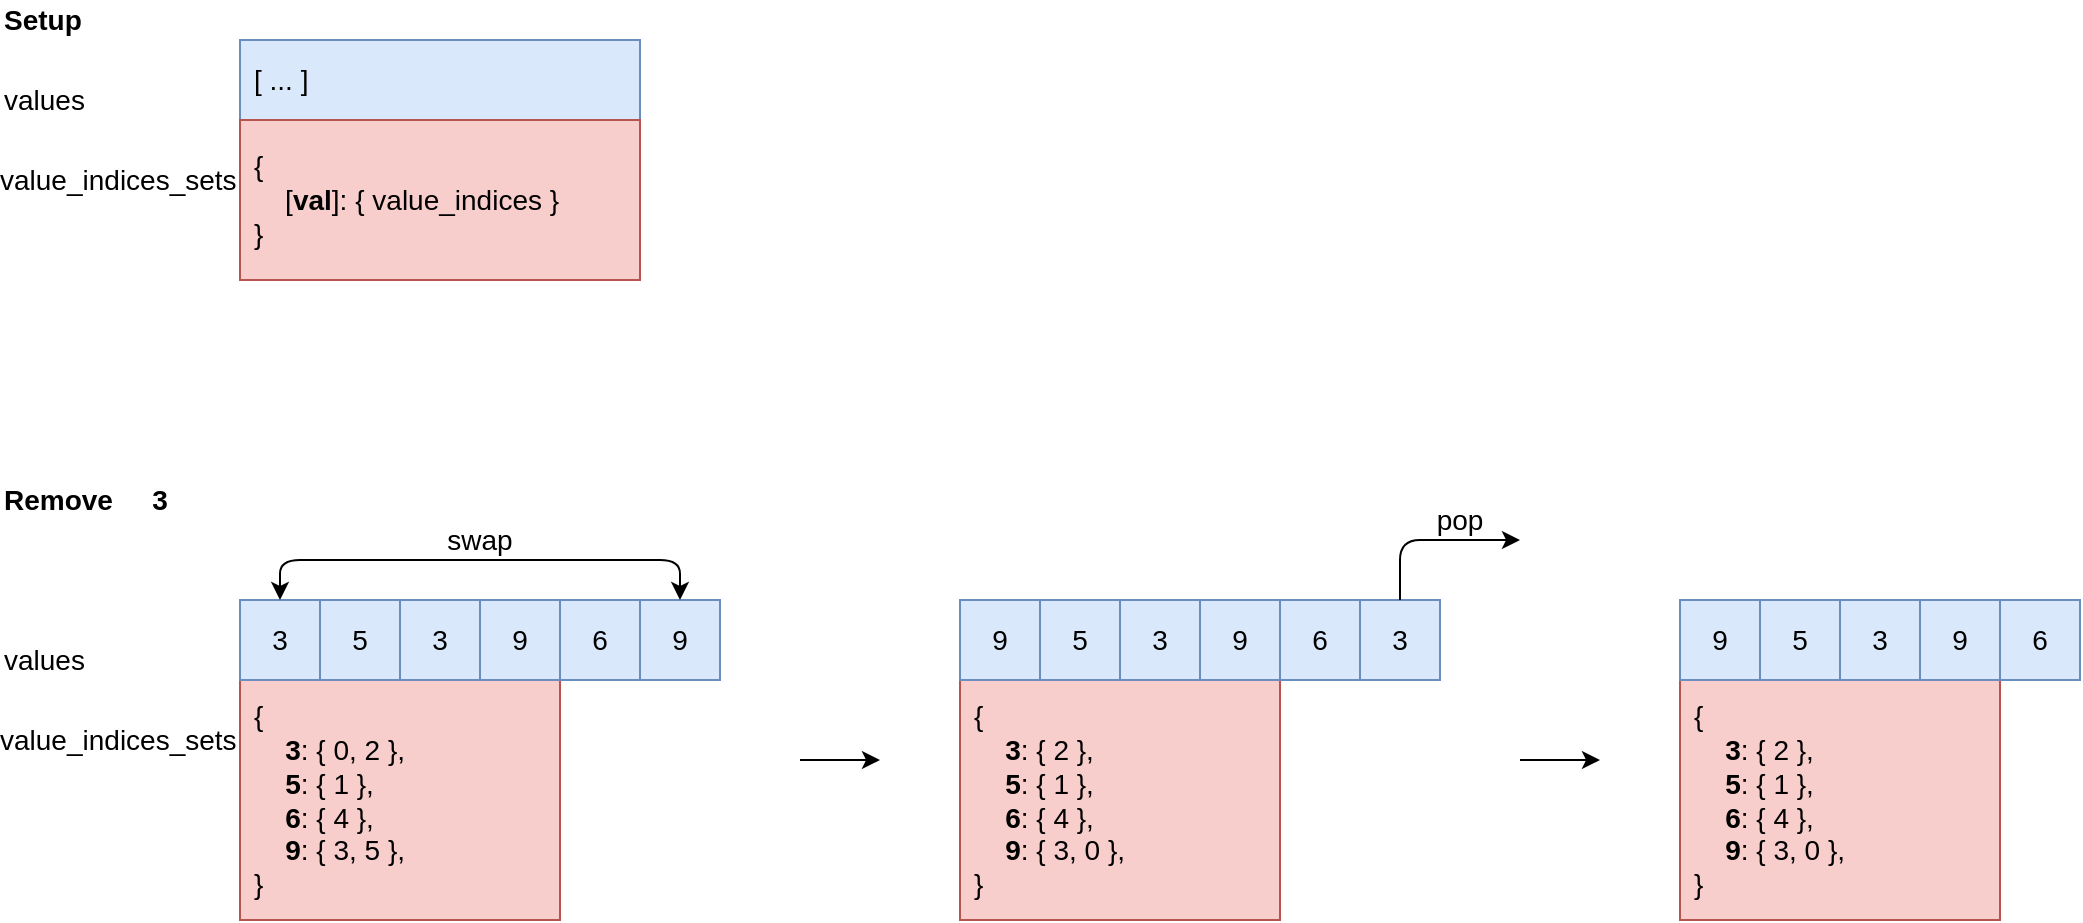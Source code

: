 <mxfile version="14.8.4" type="device"><diagram id="vmfhbMX3qvzqyRG_27FE" name="Page-1"><mxGraphModel dx="1422" dy="832" grid="1" gridSize="10" guides="1" tooltips="1" connect="1" arrows="1" fold="1" page="1" pageScale="1" pageWidth="850" pageHeight="1100" math="0" shadow="0"><root><mxCell id="0"/><mxCell id="1" parent="0"/><mxCell id="Ot4xrMhqQKRW0m5C5JeK-1" value="values" style="text;html=1;strokeColor=none;fillColor=none;align=left;verticalAlign=middle;whiteSpace=wrap;rounded=0;fontSize=14;" vertex="1" parent="1"><mxGeometry x="40" y="100" width="80" height="20" as="geometry"/></mxCell><mxCell id="Ot4xrMhqQKRW0m5C5JeK-2" value="value_indices_sets" style="text;html=1;strokeColor=none;fillColor=none;align=left;verticalAlign=middle;whiteSpace=wrap;rounded=0;fontSize=14;spacing=0;" vertex="1" parent="1"><mxGeometry x="40" y="140" width="120" height="20" as="geometry"/></mxCell><mxCell id="Ot4xrMhqQKRW0m5C5JeK-3" value="[ ... ]" style="text;html=1;strokeColor=#6c8ebf;fillColor=#dae8fc;align=left;verticalAlign=middle;whiteSpace=wrap;rounded=0;fontSize=14;spacingLeft=5;spacingRight=5;" vertex="1" parent="1"><mxGeometry x="160" y="80" width="200" height="40" as="geometry"/></mxCell><mxCell id="Ot4xrMhqQKRW0m5C5JeK-4" value="{&lt;br&gt;&amp;nbsp; &amp;nbsp; [&lt;b&gt;val&lt;/b&gt;]: { value_indices }&lt;br&gt;&lt;div&gt;&lt;span&gt;}&lt;/span&gt;&lt;/div&gt;" style="text;html=1;strokeColor=#b85450;fillColor=#f8cecc;align=left;verticalAlign=middle;whiteSpace=wrap;rounded=0;fontSize=14;spacingLeft=5;spacingRight=5;" vertex="1" parent="1"><mxGeometry x="160" y="120" width="200" height="80" as="geometry"/></mxCell><mxCell id="Ot4xrMhqQKRW0m5C5JeK-5" value="Remove" style="text;html=1;strokeColor=none;fillColor=none;align=left;verticalAlign=middle;whiteSpace=wrap;rounded=0;fontSize=14;fontStyle=1" vertex="1" parent="1"><mxGeometry x="40" y="300" width="80" height="20" as="geometry"/></mxCell><mxCell id="Ot4xrMhqQKRW0m5C5JeK-6" value="Setup" style="text;html=1;strokeColor=none;fillColor=none;align=left;verticalAlign=middle;whiteSpace=wrap;rounded=0;fontSize=14;fontStyle=1" vertex="1" parent="1"><mxGeometry x="40" y="60" width="80" height="20" as="geometry"/></mxCell><mxCell id="Ot4xrMhqQKRW0m5C5JeK-7" value="values" style="text;html=1;strokeColor=none;fillColor=none;align=left;verticalAlign=middle;whiteSpace=wrap;rounded=0;fontSize=14;" vertex="1" parent="1"><mxGeometry x="40" y="380" width="80" height="20" as="geometry"/></mxCell><mxCell id="Ot4xrMhqQKRW0m5C5JeK-8" value="value_indices_sets" style="text;html=1;strokeColor=none;fillColor=none;align=left;verticalAlign=middle;whiteSpace=wrap;rounded=0;fontSize=14;spacing=0;" vertex="1" parent="1"><mxGeometry x="40" y="420" width="120" height="20" as="geometry"/></mxCell><mxCell id="Ot4xrMhqQKRW0m5C5JeK-9" value="{&lt;br&gt;&amp;nbsp; &amp;nbsp; &lt;b&gt;3&lt;/b&gt;: { 0, 2 },&lt;br&gt;&amp;nbsp; &amp;nbsp; &lt;b&gt;5&lt;/b&gt;: { 1 },&lt;br&gt;&amp;nbsp; &amp;nbsp; &lt;b&gt;6&lt;/b&gt;: { 4 },&lt;br&gt;&amp;nbsp; &amp;nbsp; &lt;b&gt;9&lt;/b&gt;: { 3, 5 },&lt;br&gt;&lt;div&gt;&lt;span&gt;}&lt;/span&gt;&lt;/div&gt;" style="text;html=1;align=left;verticalAlign=middle;whiteSpace=wrap;rounded=0;fontSize=14;fillColor=#f8cecc;strokeColor=#b85450;spacingLeft=5;spacingRight=5;" vertex="1" parent="1"><mxGeometry x="160" y="400" width="160" height="120" as="geometry"/></mxCell><mxCell id="Ot4xrMhqQKRW0m5C5JeK-10" value="3" style="rounded=0;whiteSpace=wrap;html=1;fontSize=14;align=center;verticalAlign=middle;fillColor=#dae8fc;strokeColor=#6c8ebf;" vertex="1" parent="1"><mxGeometry x="160" y="360" width="40" height="40" as="geometry"/></mxCell><mxCell id="Ot4xrMhqQKRW0m5C5JeK-11" value="9" style="rounded=0;whiteSpace=wrap;html=1;fontSize=14;align=center;verticalAlign=middle;fillColor=#dae8fc;strokeColor=#6c8ebf;" vertex="1" parent="1"><mxGeometry x="360" y="360" width="40" height="40" as="geometry"/></mxCell><mxCell id="Ot4xrMhqQKRW0m5C5JeK-14" value="" style="endArrow=classic;startArrow=classic;html=1;fontSize=14;exitX=0.5;exitY=0;exitDx=0;exitDy=0;entryX=0.5;entryY=0;entryDx=0;entryDy=0;" edge="1" parent="1" source="Ot4xrMhqQKRW0m5C5JeK-10" target="Ot4xrMhqQKRW0m5C5JeK-11"><mxGeometry width="50" height="50" relative="1" as="geometry"><mxPoint x="600" y="550" as="sourcePoint"/><mxPoint x="360" y="370" as="targetPoint"/><Array as="points"><mxPoint x="180" y="340"/><mxPoint x="380" y="340"/></Array></mxGeometry></mxCell><mxCell id="Ot4xrMhqQKRW0m5C5JeK-15" value="swap" style="text;html=1;strokeColor=none;fillColor=none;align=center;verticalAlign=middle;whiteSpace=wrap;rounded=0;fontSize=14;" vertex="1" parent="1"><mxGeometry x="260" y="320" width="40" height="20" as="geometry"/></mxCell><mxCell id="Ot4xrMhqQKRW0m5C5JeK-18" value="3" style="text;html=1;strokeColor=none;fillColor=none;align=center;verticalAlign=middle;whiteSpace=wrap;rounded=0;fontSize=14;fontStyle=1" vertex="1" parent="1"><mxGeometry x="100" y="300" width="40" height="20" as="geometry"/></mxCell><mxCell id="Ot4xrMhqQKRW0m5C5JeK-24" value="5" style="rounded=0;whiteSpace=wrap;html=1;fontSize=14;align=center;verticalAlign=middle;fillColor=#dae8fc;strokeColor=#6c8ebf;" vertex="1" parent="1"><mxGeometry x="200" y="360" width="40" height="40" as="geometry"/></mxCell><mxCell id="Ot4xrMhqQKRW0m5C5JeK-26" value="3" style="rounded=0;whiteSpace=wrap;html=1;fontSize=14;align=center;verticalAlign=middle;fillColor=#dae8fc;strokeColor=#6c8ebf;" vertex="1" parent="1"><mxGeometry x="240" y="360" width="40" height="40" as="geometry"/></mxCell><mxCell id="Ot4xrMhqQKRW0m5C5JeK-27" value="9" style="rounded=0;whiteSpace=wrap;html=1;fontSize=14;align=center;verticalAlign=middle;fillColor=#dae8fc;strokeColor=#6c8ebf;" vertex="1" parent="1"><mxGeometry x="280" y="360" width="40" height="40" as="geometry"/></mxCell><mxCell id="Ot4xrMhqQKRW0m5C5JeK-28" value="6" style="rounded=0;whiteSpace=wrap;html=1;fontSize=14;align=center;verticalAlign=middle;fillColor=#dae8fc;strokeColor=#6c8ebf;" vertex="1" parent="1"><mxGeometry x="320" y="360" width="40" height="40" as="geometry"/></mxCell><mxCell id="Ot4xrMhqQKRW0m5C5JeK-41" value="" style="endArrow=classic;html=1;" edge="1" parent="1"><mxGeometry width="50" height="50" relative="1" as="geometry"><mxPoint x="440" y="440" as="sourcePoint"/><mxPoint x="480" y="440" as="targetPoint"/></mxGeometry></mxCell><mxCell id="Ot4xrMhqQKRW0m5C5JeK-43" value="{&lt;br&gt;&amp;nbsp; &amp;nbsp; &lt;b&gt;3&lt;/b&gt;: { 2 },&lt;br&gt;&amp;nbsp; &amp;nbsp; &lt;b&gt;5&lt;/b&gt;: { 1 },&lt;br&gt;&amp;nbsp; &amp;nbsp; &lt;b&gt;6&lt;/b&gt;: { 4 },&lt;br&gt;&amp;nbsp; &amp;nbsp; &lt;b&gt;9&lt;/b&gt;: { 3, 0 },&lt;br&gt;&lt;div&gt;&lt;span&gt;}&lt;/span&gt;&lt;/div&gt;" style="text;html=1;align=left;verticalAlign=middle;whiteSpace=wrap;rounded=0;fontSize=14;fillColor=#f8cecc;strokeColor=#b85450;spacingLeft=5;spacingRight=5;" vertex="1" parent="1"><mxGeometry x="520" y="400" width="160" height="120" as="geometry"/></mxCell><mxCell id="Ot4xrMhqQKRW0m5C5JeK-44" value="9" style="rounded=0;whiteSpace=wrap;html=1;fontSize=14;align=center;verticalAlign=middle;fillColor=#dae8fc;strokeColor=#6c8ebf;" vertex="1" parent="1"><mxGeometry x="520" y="360" width="40" height="40" as="geometry"/></mxCell><mxCell id="Ot4xrMhqQKRW0m5C5JeK-45" value="3" style="rounded=0;whiteSpace=wrap;html=1;fontSize=14;align=center;verticalAlign=middle;fillColor=#dae8fc;strokeColor=#6c8ebf;" vertex="1" parent="1"><mxGeometry x="720" y="360" width="40" height="40" as="geometry"/></mxCell><mxCell id="Ot4xrMhqQKRW0m5C5JeK-48" value="5" style="rounded=0;whiteSpace=wrap;html=1;fontSize=14;align=center;verticalAlign=middle;fillColor=#dae8fc;strokeColor=#6c8ebf;" vertex="1" parent="1"><mxGeometry x="560" y="360" width="40" height="40" as="geometry"/></mxCell><mxCell id="Ot4xrMhqQKRW0m5C5JeK-49" value="3" style="rounded=0;whiteSpace=wrap;html=1;fontSize=14;align=center;verticalAlign=middle;fillColor=#dae8fc;strokeColor=#6c8ebf;" vertex="1" parent="1"><mxGeometry x="600" y="360" width="40" height="40" as="geometry"/></mxCell><mxCell id="Ot4xrMhqQKRW0m5C5JeK-50" value="9" style="rounded=0;whiteSpace=wrap;html=1;fontSize=14;align=center;verticalAlign=middle;fillColor=#dae8fc;strokeColor=#6c8ebf;" vertex="1" parent="1"><mxGeometry x="640" y="360" width="40" height="40" as="geometry"/></mxCell><mxCell id="Ot4xrMhqQKRW0m5C5JeK-51" value="6" style="rounded=0;whiteSpace=wrap;html=1;fontSize=14;align=center;verticalAlign=middle;fillColor=#dae8fc;strokeColor=#6c8ebf;" vertex="1" parent="1"><mxGeometry x="680" y="360" width="40" height="40" as="geometry"/></mxCell><mxCell id="Ot4xrMhqQKRW0m5C5JeK-52" value="" style="endArrow=classic;html=1;fontSize=14;exitX=0.5;exitY=0;exitDx=0;exitDy=0;" edge="1" parent="1"><mxGeometry width="50" height="50" relative="1" as="geometry"><mxPoint x="740" y="360" as="sourcePoint"/><mxPoint x="800" y="330" as="targetPoint"/><Array as="points"><mxPoint x="740" y="330"/></Array></mxGeometry></mxCell><mxCell id="Ot4xrMhqQKRW0m5C5JeK-53" value="pop" style="text;html=1;strokeColor=none;fillColor=none;align=center;verticalAlign=middle;whiteSpace=wrap;rounded=0;fontSize=14;" vertex="1" parent="1"><mxGeometry x="750" y="310" width="40" height="20" as="geometry"/></mxCell><mxCell id="Ot4xrMhqQKRW0m5C5JeK-54" value="" style="endArrow=classic;html=1;" edge="1" parent="1"><mxGeometry width="50" height="50" relative="1" as="geometry"><mxPoint x="800" y="440" as="sourcePoint"/><mxPoint x="840" y="440" as="targetPoint"/></mxGeometry></mxCell><mxCell id="Ot4xrMhqQKRW0m5C5JeK-55" value="{&lt;br&gt;&amp;nbsp; &amp;nbsp; &lt;b&gt;3&lt;/b&gt;: { 2 },&lt;br&gt;&amp;nbsp; &amp;nbsp; &lt;b&gt;5&lt;/b&gt;: { 1 },&lt;br&gt;&amp;nbsp; &amp;nbsp; &lt;b&gt;6&lt;/b&gt;: { 4 },&lt;br&gt;&amp;nbsp; &amp;nbsp; &lt;b&gt;9&lt;/b&gt;: { 3, 0 },&lt;br&gt;&lt;div&gt;&lt;span&gt;}&lt;/span&gt;&lt;/div&gt;" style="text;html=1;align=left;verticalAlign=middle;whiteSpace=wrap;rounded=0;fontSize=14;fillColor=#f8cecc;strokeColor=#b85450;spacingLeft=5;spacingRight=5;" vertex="1" parent="1"><mxGeometry x="880" y="400" width="160" height="120" as="geometry"/></mxCell><mxCell id="Ot4xrMhqQKRW0m5C5JeK-56" value="9" style="rounded=0;whiteSpace=wrap;html=1;fontSize=14;align=center;verticalAlign=middle;fillColor=#dae8fc;strokeColor=#6c8ebf;" vertex="1" parent="1"><mxGeometry x="880" y="360" width="40" height="40" as="geometry"/></mxCell><mxCell id="Ot4xrMhqQKRW0m5C5JeK-58" value="5" style="rounded=0;whiteSpace=wrap;html=1;fontSize=14;align=center;verticalAlign=middle;fillColor=#dae8fc;strokeColor=#6c8ebf;" vertex="1" parent="1"><mxGeometry x="920" y="360" width="40" height="40" as="geometry"/></mxCell><mxCell id="Ot4xrMhqQKRW0m5C5JeK-59" value="3" style="rounded=0;whiteSpace=wrap;html=1;fontSize=14;align=center;verticalAlign=middle;fillColor=#dae8fc;strokeColor=#6c8ebf;" vertex="1" parent="1"><mxGeometry x="960" y="360" width="40" height="40" as="geometry"/></mxCell><mxCell id="Ot4xrMhqQKRW0m5C5JeK-60" value="9" style="rounded=0;whiteSpace=wrap;html=1;fontSize=14;align=center;verticalAlign=middle;fillColor=#dae8fc;strokeColor=#6c8ebf;" vertex="1" parent="1"><mxGeometry x="1000" y="360" width="40" height="40" as="geometry"/></mxCell><mxCell id="Ot4xrMhqQKRW0m5C5JeK-61" value="6" style="rounded=0;whiteSpace=wrap;html=1;fontSize=14;align=center;verticalAlign=middle;fillColor=#dae8fc;strokeColor=#6c8ebf;" vertex="1" parent="1"><mxGeometry x="1040" y="360" width="40" height="40" as="geometry"/></mxCell></root></mxGraphModel></diagram></mxfile>